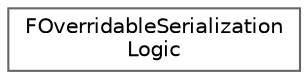 digraph "Graphical Class Hierarchy"
{
 // INTERACTIVE_SVG=YES
 // LATEX_PDF_SIZE
  bgcolor="transparent";
  edge [fontname=Helvetica,fontsize=10,labelfontname=Helvetica,labelfontsize=10];
  node [fontname=Helvetica,fontsize=10,shape=box,height=0.2,width=0.4];
  rankdir="LR";
  Node0 [id="Node000000",label="FOverridableSerialization\lLogic",height=0.2,width=0.4,color="grey40", fillcolor="white", style="filled",URL="$d3/d3d/structFOverridableSerializationLogic.html",tooltip=" "];
}
